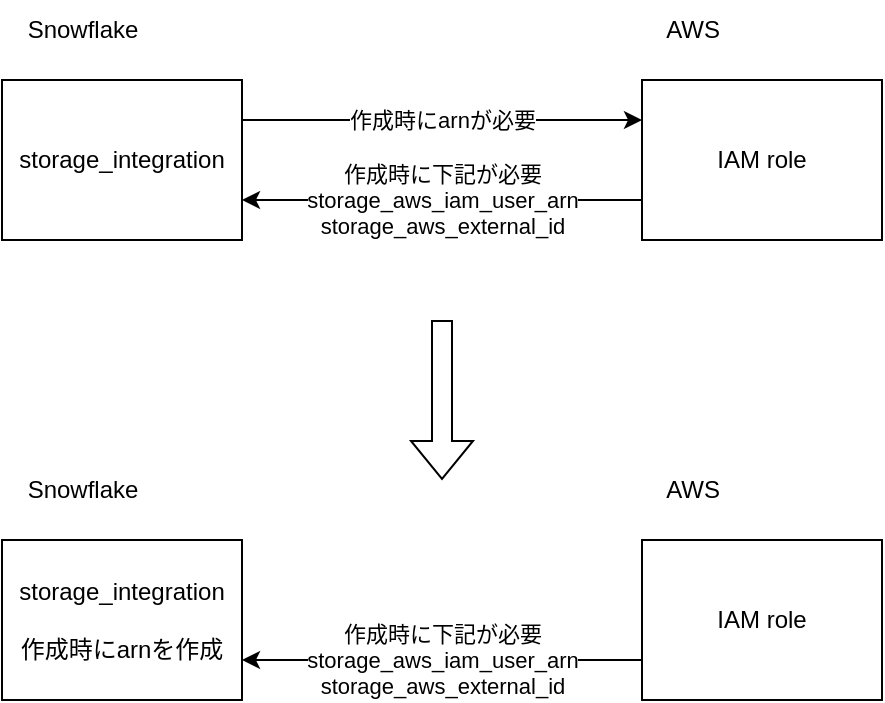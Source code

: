 <mxfile version="22.0.3" type="device">
  <diagram name="ページ1" id="fZIu0VBVls7YeG0eztEn">
    <mxGraphModel dx="958" dy="606" grid="1" gridSize="10" guides="1" tooltips="1" connect="1" arrows="1" fold="1" page="1" pageScale="1" pageWidth="827" pageHeight="1169" math="0" shadow="0">
      <root>
        <mxCell id="0" />
        <mxCell id="1" parent="0" />
        <mxCell id="sjXpVbs3sc31-I0cj-Pe-1" value="storage_integration" style="rounded=0;whiteSpace=wrap;html=1;" parent="1" vertex="1">
          <mxGeometry x="80" y="200" width="120" height="80" as="geometry" />
        </mxCell>
        <mxCell id="sjXpVbs3sc31-I0cj-Pe-2" value="IAM role" style="rounded=0;whiteSpace=wrap;html=1;" parent="1" vertex="1">
          <mxGeometry x="400" y="200" width="120" height="80" as="geometry" />
        </mxCell>
        <mxCell id="sjXpVbs3sc31-I0cj-Pe-3" value="作成時にarnが必要" style="endArrow=classic;html=1;rounded=0;exitX=1;exitY=0.25;exitDx=0;exitDy=0;entryX=0;entryY=0.25;entryDx=0;entryDy=0;" parent="1" source="sjXpVbs3sc31-I0cj-Pe-1" target="sjXpVbs3sc31-I0cj-Pe-2" edge="1">
          <mxGeometry width="50" height="50" relative="1" as="geometry">
            <mxPoint x="390" y="340" as="sourcePoint" />
            <mxPoint x="440" y="290" as="targetPoint" />
          </mxGeometry>
        </mxCell>
        <mxCell id="sjXpVbs3sc31-I0cj-Pe-5" value="作成時に下記が必要&lt;br&gt;storage_aws_iam_user_arn&lt;br&gt;storage_aws_external_id" style="endArrow=classic;html=1;rounded=0;entryX=1;entryY=0.75;entryDx=0;entryDy=0;exitX=0;exitY=0.75;exitDx=0;exitDy=0;" parent="1" source="sjXpVbs3sc31-I0cj-Pe-2" target="sjXpVbs3sc31-I0cj-Pe-1" edge="1">
          <mxGeometry width="50" height="50" relative="1" as="geometry">
            <mxPoint x="390" y="340" as="sourcePoint" />
            <mxPoint x="440" y="290" as="targetPoint" />
          </mxGeometry>
        </mxCell>
        <mxCell id="sjXpVbs3sc31-I0cj-Pe-6" value="" style="shape=flexArrow;endArrow=classic;html=1;rounded=0;" parent="1" edge="1">
          <mxGeometry width="50" height="50" relative="1" as="geometry">
            <mxPoint x="300" y="320" as="sourcePoint" />
            <mxPoint x="300" y="400" as="targetPoint" />
          </mxGeometry>
        </mxCell>
        <mxCell id="sjXpVbs3sc31-I0cj-Pe-7" value="AWS" style="text;html=1;align=center;verticalAlign=middle;resizable=0;points=[];autosize=1;strokeColor=none;fillColor=none;" parent="1" vertex="1">
          <mxGeometry x="400" y="160" width="50" height="30" as="geometry" />
        </mxCell>
        <mxCell id="sjXpVbs3sc31-I0cj-Pe-8" value="Snowflake" style="text;html=1;align=center;verticalAlign=middle;resizable=0;points=[];autosize=1;strokeColor=none;fillColor=none;" parent="1" vertex="1">
          <mxGeometry x="80" y="160" width="80" height="30" as="geometry" />
        </mxCell>
        <mxCell id="8cx2vyB8eHNDKP3coWS0-1" value="storage_integration&lt;br&gt;&lt;br&gt;作成時にarnを作成" style="rounded=0;whiteSpace=wrap;html=1;" vertex="1" parent="1">
          <mxGeometry x="80" y="430" width="120" height="80" as="geometry" />
        </mxCell>
        <mxCell id="8cx2vyB8eHNDKP3coWS0-2" value="IAM role" style="rounded=0;whiteSpace=wrap;html=1;" vertex="1" parent="1">
          <mxGeometry x="400" y="430" width="120" height="80" as="geometry" />
        </mxCell>
        <mxCell id="8cx2vyB8eHNDKP3coWS0-4" value="作成時に下記が必要&lt;br&gt;storage_aws_iam_user_arn&lt;br&gt;storage_aws_external_id" style="endArrow=classic;html=1;rounded=0;entryX=1;entryY=0.75;entryDx=0;entryDy=0;exitX=0;exitY=0.75;exitDx=0;exitDy=0;" edge="1" parent="1" source="8cx2vyB8eHNDKP3coWS0-2" target="8cx2vyB8eHNDKP3coWS0-1">
          <mxGeometry width="50" height="50" relative="1" as="geometry">
            <mxPoint x="390" y="570" as="sourcePoint" />
            <mxPoint x="440" y="520" as="targetPoint" />
          </mxGeometry>
        </mxCell>
        <mxCell id="8cx2vyB8eHNDKP3coWS0-5" value="AWS" style="text;html=1;align=center;verticalAlign=middle;resizable=0;points=[];autosize=1;strokeColor=none;fillColor=none;" vertex="1" parent="1">
          <mxGeometry x="400" y="390" width="50" height="30" as="geometry" />
        </mxCell>
        <mxCell id="8cx2vyB8eHNDKP3coWS0-6" value="Snowflake" style="text;html=1;align=center;verticalAlign=middle;resizable=0;points=[];autosize=1;strokeColor=none;fillColor=none;" vertex="1" parent="1">
          <mxGeometry x="80" y="390" width="80" height="30" as="geometry" />
        </mxCell>
      </root>
    </mxGraphModel>
  </diagram>
</mxfile>
